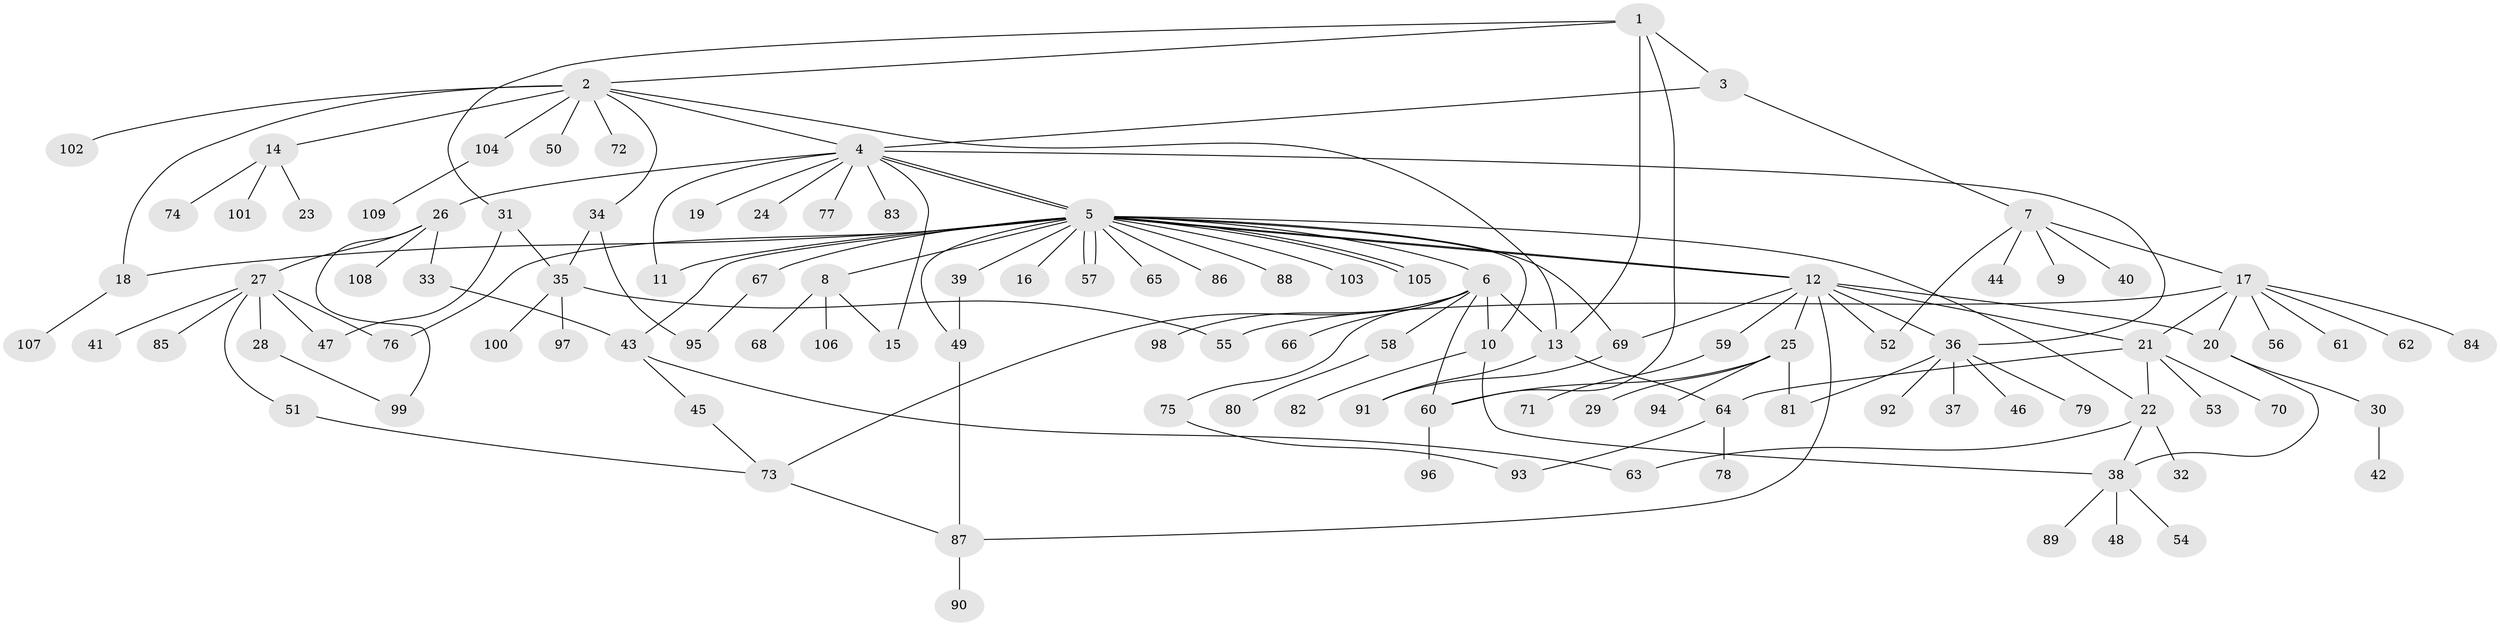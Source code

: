 // Generated by graph-tools (version 1.1) at 2025/11/02/27/25 16:11:09]
// undirected, 109 vertices, 146 edges
graph export_dot {
graph [start="1"]
  node [color=gray90,style=filled];
  1;
  2;
  3;
  4;
  5;
  6;
  7;
  8;
  9;
  10;
  11;
  12;
  13;
  14;
  15;
  16;
  17;
  18;
  19;
  20;
  21;
  22;
  23;
  24;
  25;
  26;
  27;
  28;
  29;
  30;
  31;
  32;
  33;
  34;
  35;
  36;
  37;
  38;
  39;
  40;
  41;
  42;
  43;
  44;
  45;
  46;
  47;
  48;
  49;
  50;
  51;
  52;
  53;
  54;
  55;
  56;
  57;
  58;
  59;
  60;
  61;
  62;
  63;
  64;
  65;
  66;
  67;
  68;
  69;
  70;
  71;
  72;
  73;
  74;
  75;
  76;
  77;
  78;
  79;
  80;
  81;
  82;
  83;
  84;
  85;
  86;
  87;
  88;
  89;
  90;
  91;
  92;
  93;
  94;
  95;
  96;
  97;
  98;
  99;
  100;
  101;
  102;
  103;
  104;
  105;
  106;
  107;
  108;
  109;
  1 -- 2;
  1 -- 3;
  1 -- 13;
  1 -- 31;
  1 -- 60;
  2 -- 4;
  2 -- 13;
  2 -- 14;
  2 -- 18;
  2 -- 34;
  2 -- 50;
  2 -- 72;
  2 -- 102;
  2 -- 104;
  3 -- 4;
  3 -- 7;
  4 -- 5;
  4 -- 5;
  4 -- 11;
  4 -- 15;
  4 -- 19;
  4 -- 24;
  4 -- 26;
  4 -- 36;
  4 -- 77;
  4 -- 83;
  5 -- 6;
  5 -- 8;
  5 -- 10;
  5 -- 11;
  5 -- 12;
  5 -- 12;
  5 -- 16;
  5 -- 18;
  5 -- 22;
  5 -- 39;
  5 -- 43;
  5 -- 49;
  5 -- 57;
  5 -- 57;
  5 -- 65;
  5 -- 67;
  5 -- 69;
  5 -- 76;
  5 -- 86;
  5 -- 88;
  5 -- 103;
  5 -- 105;
  5 -- 105;
  6 -- 10;
  6 -- 13;
  6 -- 58;
  6 -- 60;
  6 -- 66;
  6 -- 73;
  6 -- 75;
  6 -- 98;
  7 -- 9;
  7 -- 17;
  7 -- 40;
  7 -- 44;
  7 -- 52;
  8 -- 15;
  8 -- 68;
  8 -- 106;
  10 -- 38;
  10 -- 82;
  12 -- 20;
  12 -- 21;
  12 -- 25;
  12 -- 36;
  12 -- 52;
  12 -- 59;
  12 -- 69;
  12 -- 87;
  13 -- 64;
  13 -- 91;
  14 -- 23;
  14 -- 74;
  14 -- 101;
  17 -- 20;
  17 -- 21;
  17 -- 55;
  17 -- 56;
  17 -- 61;
  17 -- 62;
  17 -- 84;
  18 -- 107;
  20 -- 30;
  20 -- 38;
  21 -- 22;
  21 -- 53;
  21 -- 64;
  21 -- 70;
  22 -- 32;
  22 -- 38;
  22 -- 63;
  25 -- 29;
  25 -- 60;
  25 -- 81;
  25 -- 94;
  26 -- 27;
  26 -- 33;
  26 -- 99;
  26 -- 108;
  27 -- 28;
  27 -- 41;
  27 -- 47;
  27 -- 51;
  27 -- 76;
  27 -- 85;
  28 -- 99;
  30 -- 42;
  31 -- 35;
  31 -- 47;
  33 -- 43;
  34 -- 35;
  34 -- 95;
  35 -- 55;
  35 -- 97;
  35 -- 100;
  36 -- 37;
  36 -- 46;
  36 -- 79;
  36 -- 81;
  36 -- 92;
  38 -- 48;
  38 -- 54;
  38 -- 89;
  39 -- 49;
  43 -- 45;
  43 -- 63;
  45 -- 73;
  49 -- 87;
  51 -- 73;
  58 -- 80;
  59 -- 71;
  60 -- 96;
  64 -- 78;
  64 -- 93;
  67 -- 95;
  69 -- 91;
  73 -- 87;
  75 -- 93;
  87 -- 90;
  104 -- 109;
}

